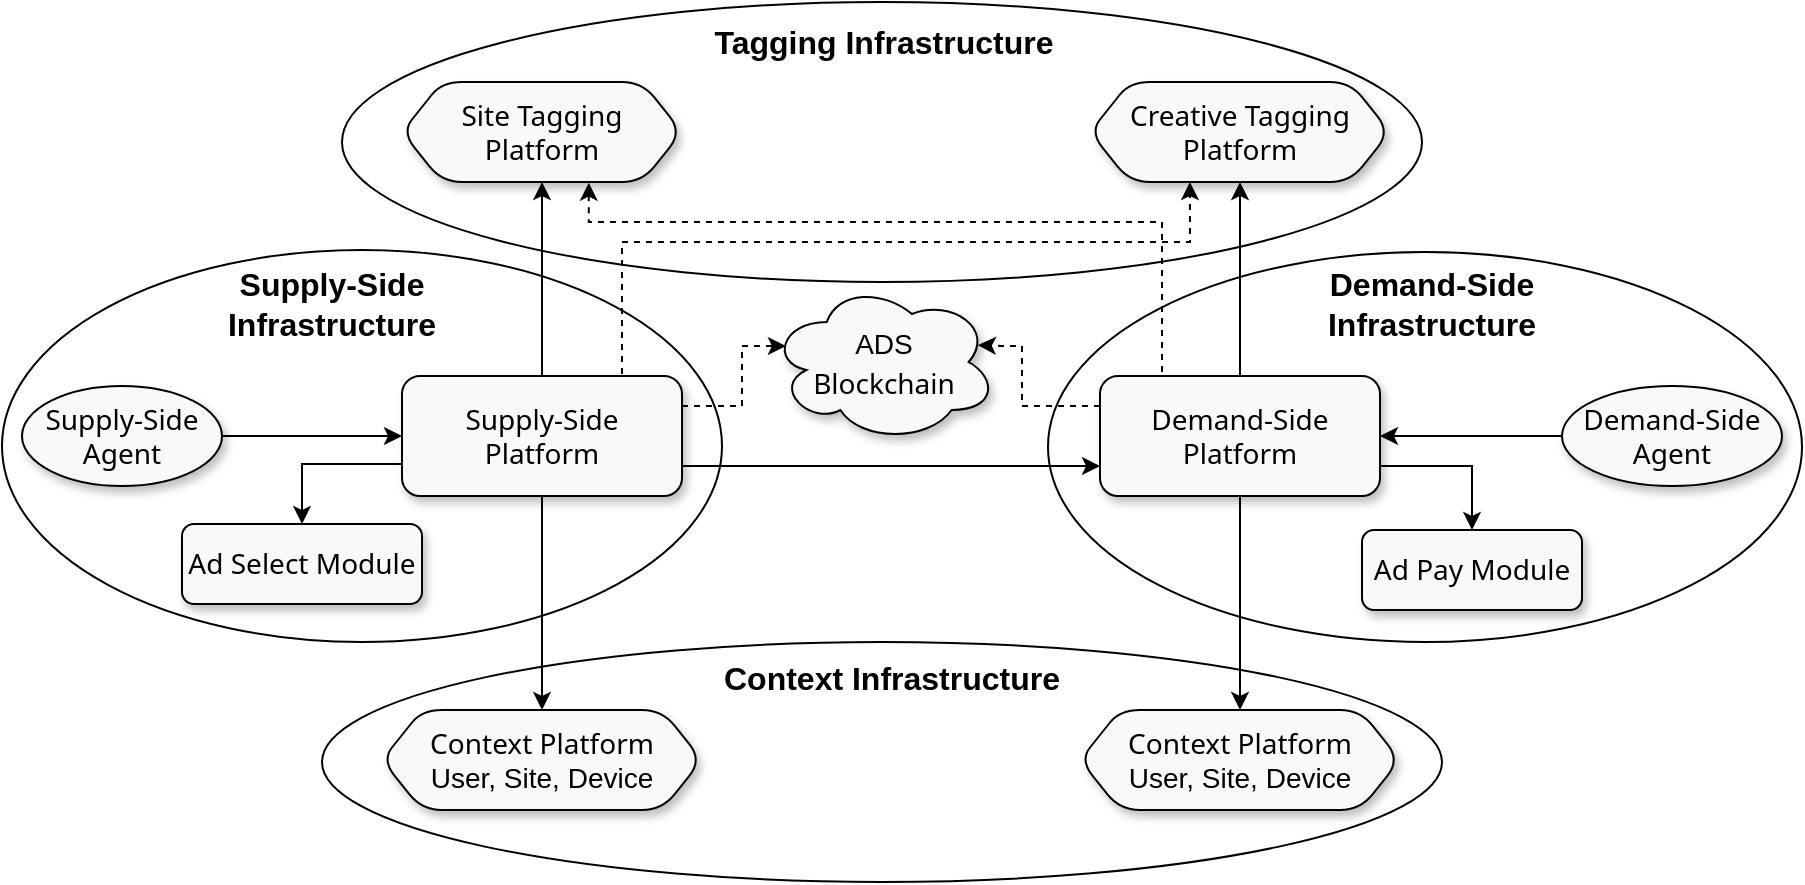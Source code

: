 <mxfile version="20.8.10" type="device" pages="5"><diagram id="jn7hWb-1jvPDCO8oH757" name="Overview"><mxGraphModel dx="1418" dy="948" grid="1" gridSize="10" guides="1" tooltips="1" connect="1" arrows="1" fold="1" page="1" pageScale="1" pageWidth="1169" pageHeight="827" math="0" shadow="0"><root><mxCell id="0"/><mxCell id="1" parent="0"/><mxCell id="UW8ppSqbyXw56n3Y4dqZ-31" value="" style="ellipse;whiteSpace=wrap;html=1;fontColor=#000000;fillColor=none;strokeColor=#000000;strokeWidth=1;shadow=0;" parent="1" vertex="1"><mxGeometry x="290" y="470" width="560" height="120" as="geometry"/></mxCell><mxCell id="UW8ppSqbyXw56n3Y4dqZ-30" value="" style="ellipse;whiteSpace=wrap;html=1;fontColor=#000000;fillColor=none;strokeColor=#000000;strokeWidth=1;shadow=0;" parent="1" vertex="1"><mxGeometry x="300" y="150" width="540" height="140" as="geometry"/></mxCell><mxCell id="UW8ppSqbyXw56n3Y4dqZ-29" value="" style="ellipse;whiteSpace=wrap;html=1;fillColor=none;strokeColor=#000000;fontColor=#000000;strokeWidth=1;shadow=0;" parent="1" vertex="1"><mxGeometry x="653" y="275" width="377" height="195" as="geometry"/></mxCell><mxCell id="UW8ppSqbyXw56n3Y4dqZ-28" value="" style="ellipse;whiteSpace=wrap;html=1;fillColor=none;strokeColor=#000000;shadow=0;strokeWidth=1;perimeterSpacing=4;fontColor=#000000;" parent="1" vertex="1"><mxGeometry x="130" y="274" width="360" height="196" as="geometry"/></mxCell><mxCell id="UW8ppSqbyXw56n3Y4dqZ-15" style="edgeStyle=orthogonalEdgeStyle;rounded=0;orthogonalLoop=1;jettySize=auto;html=1;entryX=0.5;entryY=1;entryDx=0;entryDy=0;fontColor=#000000;strokeColor=#000000;shadow=0;" parent="1" source="UW8ppSqbyXw56n3Y4dqZ-1" target="UW8ppSqbyXw56n3Y4dqZ-4" edge="1"><mxGeometry relative="1" as="geometry"/></mxCell><mxCell id="UW8ppSqbyXw56n3Y4dqZ-18" style="edgeStyle=orthogonalEdgeStyle;rounded=0;orthogonalLoop=1;jettySize=auto;html=1;entryX=1;entryY=0.5;entryDx=0;entryDy=0;startArrow=classic;startFill=1;endArrow=none;endFill=0;fontColor=#000000;strokeColor=#000000;shadow=0;" parent="1" source="UW8ppSqbyXw56n3Y4dqZ-1" target="UW8ppSqbyXw56n3Y4dqZ-6" edge="1"><mxGeometry relative="1" as="geometry"/></mxCell><mxCell id="njfDH5lzjeAfx0mGwy8I-3" style="edgeStyle=orthogonalEdgeStyle;rounded=0;orthogonalLoop=1;jettySize=auto;html=1;entryX=0.5;entryY=0;entryDx=0;entryDy=0;exitX=0;exitY=0.75;exitDx=0;exitDy=0;fontColor=#000000;strokeColor=#000000;shadow=0;" parent="1" source="UW8ppSqbyXw56n3Y4dqZ-1" target="UW8ppSqbyXw56n3Y4dqZ-26" edge="1"><mxGeometry relative="1" as="geometry"><Array as="points"><mxPoint x="280" y="381"/></Array></mxGeometry></mxCell><mxCell id="njfDH5lzjeAfx0mGwy8I-16" style="edgeStyle=orthogonalEdgeStyle;rounded=0;orthogonalLoop=1;jettySize=auto;html=1;fontColor=#000000;strokeColor=#000000;shadow=0;" parent="1" source="UW8ppSqbyXw56n3Y4dqZ-1" target="7m5zYhke_c38A_Lj1ryV-2" edge="1"><mxGeometry relative="1" as="geometry"><mxPoint x="400" y="490" as="targetPoint"/></mxGeometry></mxCell><mxCell id="batIsPL76N_UszgKCwiz-3" style="edgeStyle=orthogonalEdgeStyle;rounded=0;orthogonalLoop=1;jettySize=auto;html=1;entryX=0.07;entryY=0.4;entryDx=0;entryDy=0;exitX=1;exitY=0.25;exitDx=0;exitDy=0;dashed=1;entryPerimeter=0;" parent="1" source="UW8ppSqbyXw56n3Y4dqZ-1" target="Wy-U_TiyVfMH8nvqm76v-1" edge="1"><mxGeometry relative="1" as="geometry"><mxPoint x="521" y="336" as="targetPoint"/><Array as="points"><mxPoint x="500" y="352"/><mxPoint x="500" y="322"/></Array></mxGeometry></mxCell><mxCell id="batIsPL76N_UszgKCwiz-4" style="edgeStyle=orthogonalEdgeStyle;rounded=0;orthogonalLoop=1;jettySize=auto;html=1;entryX=0.333;entryY=1;entryDx=0;entryDy=0;exitX=0.75;exitY=0;exitDx=0;exitDy=0;dashed=1;entryPerimeter=0;" parent="1" source="UW8ppSqbyXw56n3Y4dqZ-1" target="UW8ppSqbyXw56n3Y4dqZ-3" edge="1"><mxGeometry relative="1" as="geometry"><Array as="points"><mxPoint x="440" y="337"/><mxPoint x="440" y="270"/><mxPoint x="724" y="270"/></Array></mxGeometry></mxCell><mxCell id="bUdc6YmZ5fwufAQVCHva-1" style="edgeStyle=orthogonalEdgeStyle;rounded=0;orthogonalLoop=1;jettySize=auto;html=1;entryX=0;entryY=0.75;entryDx=0;entryDy=0;exitX=1;exitY=0.75;exitDx=0;exitDy=0;" parent="1" source="UW8ppSqbyXw56n3Y4dqZ-1" target="UW8ppSqbyXw56n3Y4dqZ-2" edge="1"><mxGeometry relative="1" as="geometry"/></mxCell><mxCell id="UW8ppSqbyXw56n3Y4dqZ-1" value="&lt;span style=&quot;font-family: &amp;quot;HCo Gotham&amp;quot;, system-ui, -apple-system, &amp;quot;Segoe UI&amp;quot;, Roboto, &amp;quot;Helvetica Neue&amp;quot;, Arial, &amp;quot;Noto Sans&amp;quot;, &amp;quot;Liberation Sans&amp;quot;, sans-serif, &amp;quot;Apple Color Emoji&amp;quot;, &amp;quot;Segoe UI Emoji&amp;quot;, &amp;quot;Segoe UI Symbol&amp;quot;, &amp;quot;Noto Color Emoji&amp;quot;; text-align: start;&quot;&gt;&lt;font style=&quot;font-size: 14px;&quot;&gt;Supply-Side &lt;br&gt;Platform&lt;/font&gt;&lt;/span&gt;" style="rounded=1;whiteSpace=wrap;html=1;shadow=1;glass=0;fontColor=#000000;strokeColor=#000000;fillColor=#F9F9F9;" parent="1" vertex="1"><mxGeometry x="330" y="337" width="140" height="60" as="geometry"/></mxCell><mxCell id="UW8ppSqbyXw56n3Y4dqZ-14" style="edgeStyle=orthogonalEdgeStyle;rounded=0;orthogonalLoop=1;jettySize=auto;html=1;entryX=0.5;entryY=1;entryDx=0;entryDy=0;fontColor=#000000;strokeColor=#000000;shadow=0;" parent="1" source="UW8ppSqbyXw56n3Y4dqZ-2" target="UW8ppSqbyXw56n3Y4dqZ-3" edge="1"><mxGeometry relative="1" as="geometry"/></mxCell><mxCell id="njfDH5lzjeAfx0mGwy8I-4" style="edgeStyle=orthogonalEdgeStyle;rounded=0;orthogonalLoop=1;jettySize=auto;html=1;exitX=1;exitY=0.75;exitDx=0;exitDy=0;fontColor=#000000;strokeColor=#000000;shadow=0;" parent="1" source="UW8ppSqbyXw56n3Y4dqZ-2" target="UW8ppSqbyXw56n3Y4dqZ-27" edge="1"><mxGeometry relative="1" as="geometry"/></mxCell><mxCell id="njfDH5lzjeAfx0mGwy8I-10" style="edgeStyle=orthogonalEdgeStyle;rounded=0;orthogonalLoop=1;jettySize=auto;html=1;fontColor=#000000;strokeColor=#000000;shadow=0;" parent="1" source="UW8ppSqbyXw56n3Y4dqZ-2" target="7m5zYhke_c38A_Lj1ryV-3" edge="1"><mxGeometry relative="1" as="geometry"><mxPoint x="750.0" y="490" as="targetPoint"/></mxGeometry></mxCell><mxCell id="batIsPL76N_UszgKCwiz-2" style="edgeStyle=orthogonalEdgeStyle;rounded=0;orthogonalLoop=1;jettySize=auto;html=1;exitX=0;exitY=0.25;exitDx=0;exitDy=0;dashed=1;entryX=0.916;entryY=0.395;entryDx=0;entryDy=0;entryPerimeter=0;" parent="1" source="UW8ppSqbyXw56n3Y4dqZ-2" target="Wy-U_TiyVfMH8nvqm76v-1" edge="1"><mxGeometry relative="1" as="geometry"><mxPoint x="630" y="320" as="targetPoint"/><Array as="points"><mxPoint x="640" y="352"/><mxPoint x="640" y="322"/><mxPoint x="630" y="322"/></Array></mxGeometry></mxCell><mxCell id="batIsPL76N_UszgKCwiz-5" style="edgeStyle=orthogonalEdgeStyle;rounded=0;orthogonalLoop=1;jettySize=auto;html=1;dashed=1;exitX=0.25;exitY=0;exitDx=0;exitDy=0;entryX=0.667;entryY=1.007;entryDx=0;entryDy=0;entryPerimeter=0;" parent="1" source="UW8ppSqbyXw56n3Y4dqZ-2" target="UW8ppSqbyXw56n3Y4dqZ-4" edge="1"><mxGeometry relative="1" as="geometry"><mxPoint x="420" y="240" as="targetPoint"/><Array as="points"><mxPoint x="710" y="337"/><mxPoint x="710" y="260"/><mxPoint x="423" y="260"/></Array></mxGeometry></mxCell><mxCell id="UW8ppSqbyXw56n3Y4dqZ-2" value="&lt;span style=&quot;border-color: var(--border-color); font-family: &amp;quot;HCo Gotham&amp;quot;, system-ui, -apple-system, &amp;quot;Segoe UI&amp;quot;, Roboto, &amp;quot;Helvetica Neue&amp;quot;, Arial, &amp;quot;Noto Sans&amp;quot;, &amp;quot;Liberation Sans&amp;quot;, sans-serif, &amp;quot;Apple Color Emoji&amp;quot;, &amp;quot;Segoe UI Emoji&amp;quot;, &amp;quot;Segoe UI Symbol&amp;quot;, &amp;quot;Noto Color Emoji&amp;quot;; text-align: start;&quot;&gt;&lt;font style=&quot;border-color: var(--border-color); font-size: 14px;&quot;&gt;Demand-Side Platform&lt;/font&gt;&lt;/span&gt;" style="rounded=1;whiteSpace=wrap;html=1;fontColor=#000000;strokeColor=#000000;shadow=1;fillColor=#F9F9F9;" parent="1" vertex="1"><mxGeometry x="679" y="337" width="140" height="60" as="geometry"/></mxCell><mxCell id="UW8ppSqbyXw56n3Y4dqZ-3" value="&lt;span style=&quot;font-family: &amp;quot;HCo Gotham&amp;quot;, system-ui, -apple-system, &amp;quot;Segoe UI&amp;quot;, Roboto, &amp;quot;Helvetica Neue&amp;quot;, Arial, &amp;quot;Noto Sans&amp;quot;, &amp;quot;Liberation Sans&amp;quot;, sans-serif, &amp;quot;Apple Color Emoji&amp;quot;, &amp;quot;Segoe UI Emoji&amp;quot;, &amp;quot;Segoe UI Symbol&amp;quot;, &amp;quot;Noto Color Emoji&amp;quot;; text-align: start;&quot;&gt;&lt;font style=&quot;font-size: 14px;&quot;&gt;Creative Tagging Platform&lt;/font&gt;&lt;/span&gt;&lt;b&gt;&lt;br&gt;&lt;/b&gt;" style="shape=hexagon;perimeter=hexagonPerimeter2;whiteSpace=wrap;html=1;fixedSize=1;fontColor=#000000;strokeColor=#000000;shadow=1;fillColor=#F9F9F9;rounded=1;" parent="1" vertex="1"><mxGeometry x="674" y="190" width="150" height="50" as="geometry"/></mxCell><mxCell id="UW8ppSqbyXw56n3Y4dqZ-4" value="&lt;span style=&quot;font-family: &amp;quot;HCo Gotham&amp;quot;, system-ui, -apple-system, &amp;quot;Segoe UI&amp;quot;, Roboto, &amp;quot;Helvetica Neue&amp;quot;, Arial, &amp;quot;Noto Sans&amp;quot;, &amp;quot;Liberation Sans&amp;quot;, sans-serif, &amp;quot;Apple Color Emoji&amp;quot;, &amp;quot;Segoe UI Emoji&amp;quot;, &amp;quot;Segoe UI Symbol&amp;quot;, &amp;quot;Noto Color Emoji&amp;quot;; text-align: start;&quot;&gt;&lt;font style=&quot;font-size: 14px;&quot;&gt;Site Tagging&lt;br&gt;Platform&lt;/font&gt;&lt;/span&gt;" style="shape=hexagon;perimeter=hexagonPerimeter2;whiteSpace=wrap;html=1;fixedSize=1;fontColor=#000000;strokeColor=#000000;shadow=1;fillColor=#F9F9F9;rounded=1;" parent="1" vertex="1"><mxGeometry x="330" y="190" width="140" height="50" as="geometry"/></mxCell><mxCell id="UW8ppSqbyXw56n3Y4dqZ-17" style="edgeStyle=orthogonalEdgeStyle;rounded=0;orthogonalLoop=1;jettySize=auto;html=1;entryX=1;entryY=0.5;entryDx=0;entryDy=0;fontColor=#000000;strokeColor=#000000;shadow=0;" parent="1" source="UW8ppSqbyXw56n3Y4dqZ-5" target="UW8ppSqbyXw56n3Y4dqZ-2" edge="1"><mxGeometry relative="1" as="geometry"/></mxCell><mxCell id="UW8ppSqbyXw56n3Y4dqZ-5" value="&lt;span style=&quot;border-color: var(--border-color); font-family: &amp;quot;HCo Gotham&amp;quot;, system-ui, -apple-system, &amp;quot;Segoe UI&amp;quot;, Roboto, &amp;quot;Helvetica Neue&amp;quot;, Arial, &amp;quot;Noto Sans&amp;quot;, &amp;quot;Liberation Sans&amp;quot;, sans-serif, &amp;quot;Apple Color Emoji&amp;quot;, &amp;quot;Segoe UI Emoji&amp;quot;, &amp;quot;Segoe UI Symbol&amp;quot;, &amp;quot;Noto Color Emoji&amp;quot;; text-align: start;&quot;&gt;&lt;font style=&quot;border-color: var(--border-color); font-size: 14px;&quot;&gt;Demand-Side Agent&lt;/font&gt;&lt;/span&gt;" style="ellipse;whiteSpace=wrap;html=1;fontColor=#000000;strokeColor=#000000;shadow=1;fillColor=#F9F9F9;" parent="1" vertex="1"><mxGeometry x="910" y="342" width="110" height="50" as="geometry"/></mxCell><mxCell id="UW8ppSqbyXw56n3Y4dqZ-6" value="&lt;span style=&quot;font-family: &amp;quot;HCo Gotham&amp;quot;, system-ui, -apple-system, &amp;quot;Segoe UI&amp;quot;, Roboto, &amp;quot;Helvetica Neue&amp;quot;, Arial, &amp;quot;Noto Sans&amp;quot;, &amp;quot;Liberation Sans&amp;quot;, sans-serif, &amp;quot;Apple Color Emoji&amp;quot;, &amp;quot;Segoe UI Emoji&amp;quot;, &amp;quot;Segoe UI Symbol&amp;quot;, &amp;quot;Noto Color Emoji&amp;quot;; text-align: start;&quot;&gt;&lt;font style=&quot;font-size: 14px;&quot;&gt;Supply-Side Agent&lt;/font&gt;&lt;/span&gt;" style="ellipse;whiteSpace=wrap;html=1;fontColor=#000000;strokeColor=#000000;shadow=1;fillColor=#F9F9F9;" parent="1" vertex="1"><mxGeometry x="140" y="342" width="100" height="50" as="geometry"/></mxCell><mxCell id="UW8ppSqbyXw56n3Y4dqZ-26" value="&lt;span style=&quot;border-color: var(--border-color); font-family: &amp;quot;HCo Gotham&amp;quot;, system-ui, -apple-system, &amp;quot;Segoe UI&amp;quot;, Roboto, &amp;quot;Helvetica Neue&amp;quot;, Arial, &amp;quot;Noto Sans&amp;quot;, &amp;quot;Liberation Sans&amp;quot;, sans-serif, &amp;quot;Apple Color Emoji&amp;quot;, &amp;quot;Segoe UI Emoji&amp;quot;, &amp;quot;Segoe UI Symbol&amp;quot;, &amp;quot;Noto Color Emoji&amp;quot;; text-align: start;&quot;&gt;&lt;font style=&quot;border-color: var(--border-color); font-size: 14px;&quot;&gt;Ad Select Module&lt;/font&gt;&lt;/span&gt;" style="rounded=1;whiteSpace=wrap;html=1;fontColor=#000000;strokeColor=#000000;shadow=1;fillColor=#F9F9F9;" parent="1" vertex="1"><mxGeometry x="220" y="411" width="120" height="40" as="geometry"/></mxCell><mxCell id="UW8ppSqbyXw56n3Y4dqZ-27" value="&lt;span style=&quot;border-color: var(--border-color); font-family: &amp;quot;HCo Gotham&amp;quot;, system-ui, -apple-system, &amp;quot;Segoe UI&amp;quot;, Roboto, &amp;quot;Helvetica Neue&amp;quot;, Arial, &amp;quot;Noto Sans&amp;quot;, &amp;quot;Liberation Sans&amp;quot;, sans-serif, &amp;quot;Apple Color Emoji&amp;quot;, &amp;quot;Segoe UI Emoji&amp;quot;, &amp;quot;Segoe UI Symbol&amp;quot;, &amp;quot;Noto Color Emoji&amp;quot;; text-align: start;&quot;&gt;&lt;font style=&quot;border-color: var(--border-color); font-size: 14px;&quot;&gt;Ad Pay Module&lt;/font&gt;&lt;/span&gt;" style="rounded=1;whiteSpace=wrap;html=1;fontColor=#000000;strokeColor=#000000;shadow=1;fillColor=#F9F9F9;" parent="1" vertex="1"><mxGeometry x="810" y="414" width="110" height="40" as="geometry"/></mxCell><mxCell id="UW8ppSqbyXw56n3Y4dqZ-32" value="&lt;font style=&quot;font-size: 16px;&quot;&gt;Context Infrastructure&lt;/font&gt;" style="text;html=1;strokeColor=none;fillColor=none;align=center;verticalAlign=middle;whiteSpace=wrap;rounded=0;dashed=1;fontColor=#000000;shadow=0;fontStyle=1" parent="1" vertex="1"><mxGeometry x="475" y="478" width="200" height="20" as="geometry"/></mxCell><mxCell id="UW8ppSqbyXw56n3Y4dqZ-33" value="&lt;font style=&quot;font-size: 16px;&quot;&gt;Tagging Infrastructure&lt;/font&gt;" style="text;html=1;strokeColor=none;fillColor=none;align=center;verticalAlign=middle;whiteSpace=wrap;rounded=0;dashed=1;fontColor=#000000;shadow=0;fontStyle=1" parent="1" vertex="1"><mxGeometry x="471" y="160" width="200" height="20" as="geometry"/></mxCell><mxCell id="UW8ppSqbyXw56n3Y4dqZ-34" value="&lt;font style=&quot;font-size: 16px;&quot;&gt;Demand-Side Infrastructure&lt;/font&gt;" style="text;html=1;strokeColor=none;fillColor=none;align=center;verticalAlign=middle;whiteSpace=wrap;rounded=0;dashed=1;fontColor=#000000;shadow=0;fontStyle=1" parent="1" vertex="1"><mxGeometry x="765" y="291" width="160" height="20" as="geometry"/></mxCell><mxCell id="UW8ppSqbyXw56n3Y4dqZ-36" value="&lt;font style=&quot;font-size: 16px;&quot;&gt;Supply-Side Infrastructure&lt;/font&gt;" style="text;html=1;strokeColor=none;fillColor=none;align=center;verticalAlign=middle;whiteSpace=wrap;rounded=0;dashed=1;fontColor=#000000;shadow=0;fontStyle=1" parent="1" vertex="1"><mxGeometry x="235" y="291" width="120" height="20" as="geometry"/></mxCell><mxCell id="7m5zYhke_c38A_Lj1ryV-2" value="&lt;font style=&quot;font-size: 14px;&quot;&gt;&lt;font style=&quot;&quot;&gt;&lt;span style=&quot;font-family: &amp;quot;HCo Gotham&amp;quot;, system-ui, -apple-system, &amp;quot;Segoe UI&amp;quot;, Roboto, &amp;quot;Helvetica Neue&amp;quot;, Arial, &amp;quot;Noto Sans&amp;quot;, &amp;quot;Liberation Sans&amp;quot;, sans-serif, &amp;quot;Apple Color Emoji&amp;quot;, &amp;quot;Segoe UI Emoji&amp;quot;, &amp;quot;Segoe UI Symbol&amp;quot;, &amp;quot;Noto Color Emoji&amp;quot;; text-align: start;&quot;&gt;Context Platform&lt;br&gt;&lt;/span&gt;&lt;/font&gt;User, Site, Device&lt;/font&gt;" style="shape=hexagon;perimeter=hexagonPerimeter2;whiteSpace=wrap;html=1;fixedSize=1;fontColor=#000000;strokeColor=#000000;shadow=1;fillColor=#F9F9F9;rounded=1;" parent="1" vertex="1"><mxGeometry x="320" y="504" width="160" height="50" as="geometry"/></mxCell><mxCell id="7m5zYhke_c38A_Lj1ryV-3" value="&lt;font style=&quot;font-size: 14px;&quot;&gt;&lt;font style=&quot;&quot;&gt;&lt;span style=&quot;font-family: &amp;quot;HCo Gotham&amp;quot;, system-ui, -apple-system, &amp;quot;Segoe UI&amp;quot;, Roboto, &amp;quot;Helvetica Neue&amp;quot;, Arial, &amp;quot;Noto Sans&amp;quot;, &amp;quot;Liberation Sans&amp;quot;, sans-serif, &amp;quot;Apple Color Emoji&amp;quot;, &amp;quot;Segoe UI Emoji&amp;quot;, &amp;quot;Segoe UI Symbol&amp;quot;, &amp;quot;Noto Color Emoji&amp;quot;; text-align: start;&quot;&gt;Context Platform&lt;br&gt;&lt;/span&gt;&lt;/font&gt;User, Site, Device&lt;/font&gt;" style="shape=hexagon;perimeter=hexagonPerimeter2;whiteSpace=wrap;html=1;fixedSize=1;fontColor=#000000;strokeColor=#000000;shadow=1;fillColor=#F9F9F9;rounded=1;" parent="1" vertex="1"><mxGeometry x="669" y="504" width="160" height="50" as="geometry"/></mxCell><mxCell id="Wy-U_TiyVfMH8nvqm76v-1" value="&lt;font style=&quot;font-size: 14px;&quot; color=&quot;#000000&quot;&gt;ADS&lt;br style=&quot;border-color: var(--border-color); font-family: &amp;quot;HCo Gotham&amp;quot;, system-ui, -apple-system, &amp;quot;Segoe UI&amp;quot;, Roboto, &amp;quot;Helvetica Neue&amp;quot;, Arial, &amp;quot;Noto Sans&amp;quot;, &amp;quot;Liberation Sans&amp;quot;, sans-serif, &amp;quot;Apple Color Emoji&amp;quot;, &amp;quot;Segoe UI Emoji&amp;quot;, &amp;quot;Segoe UI Symbol&amp;quot;, &amp;quot;Noto Color Emoji&amp;quot;; text-align: start;&quot;&gt;&lt;span style=&quot;font-family: &amp;quot;HCo Gotham&amp;quot;, system-ui, -apple-system, &amp;quot;Segoe UI&amp;quot;, Roboto, &amp;quot;Helvetica Neue&amp;quot;, Arial, &amp;quot;Noto Sans&amp;quot;, &amp;quot;Liberation Sans&amp;quot;, sans-serif, &amp;quot;Apple Color Emoji&amp;quot;, &amp;quot;Segoe UI Emoji&amp;quot;, &amp;quot;Segoe UI Symbol&amp;quot;, &amp;quot;Noto Color Emoji&amp;quot;; text-align: start;&quot;&gt;Blockchain&lt;/span&gt;&lt;/font&gt;" style="ellipse;shape=cloud;whiteSpace=wrap;html=1;rounded=1;shadow=1;fontSize=16;fontColor=#999999;fillColor=#F9F9F9;" parent="1" vertex="1"><mxGeometry x="514" y="290" width="113.5" height="80" as="geometry"/></mxCell></root></mxGraphModel></diagram><diagram name="SSI" id="JGOH44SyNRFdQ1ehRQT0"><mxGraphModel dx="1418" dy="948" grid="1" gridSize="10" guides="1" tooltips="1" connect="1" arrows="1" fold="1" page="1" pageScale="1" pageWidth="1169" pageHeight="827" math="0" shadow="0"><root><mxCell id="r3SdcnbFLTMqASqSwlDu-0"/><mxCell id="r3SdcnbFLTMqASqSwlDu-1" parent="r3SdcnbFLTMqASqSwlDu-0"/><mxCell id="r3SdcnbFLTMqASqSwlDu-6" value="" style="ellipse;whiteSpace=wrap;html=1;fillColor=none;strokeColor=#000000;shadow=0;strokeWidth=1;perimeterSpacing=4;fontColor=#000000;" parent="r3SdcnbFLTMqASqSwlDu-1" vertex="1"><mxGeometry x="130" y="274" width="360" height="196" as="geometry"/></mxCell><mxCell id="r3SdcnbFLTMqASqSwlDu-7" style="edgeStyle=orthogonalEdgeStyle;rounded=0;orthogonalLoop=1;jettySize=auto;html=1;entryX=0.5;entryY=1;entryDx=0;entryDy=0;fontColor=#000000;strokeColor=#000000;shadow=0;" parent="r3SdcnbFLTMqASqSwlDu-1" source="r3SdcnbFLTMqASqSwlDu-13" target="r3SdcnbFLTMqASqSwlDu-21" edge="1"><mxGeometry relative="1" as="geometry"/></mxCell><mxCell id="r3SdcnbFLTMqASqSwlDu-8" style="edgeStyle=orthogonalEdgeStyle;rounded=0;orthogonalLoop=1;jettySize=auto;html=1;entryX=1;entryY=0.5;entryDx=0;entryDy=0;startArrow=classic;startFill=1;endArrow=none;endFill=0;fontColor=#000000;strokeColor=#000000;shadow=0;" parent="r3SdcnbFLTMqASqSwlDu-1" source="r3SdcnbFLTMqASqSwlDu-13" target="r3SdcnbFLTMqASqSwlDu-24" edge="1"><mxGeometry relative="1" as="geometry"/></mxCell><mxCell id="r3SdcnbFLTMqASqSwlDu-9" style="edgeStyle=orthogonalEdgeStyle;rounded=0;orthogonalLoop=1;jettySize=auto;html=1;entryX=0.5;entryY=0;entryDx=0;entryDy=0;exitX=0;exitY=0.75;exitDx=0;exitDy=0;fontColor=#000000;strokeColor=#000000;shadow=0;" parent="r3SdcnbFLTMqASqSwlDu-1" source="r3SdcnbFLTMqASqSwlDu-13" target="r3SdcnbFLTMqASqSwlDu-25" edge="1"><mxGeometry relative="1" as="geometry"><Array as="points"><mxPoint x="280" y="381"/></Array></mxGeometry></mxCell><mxCell id="r3SdcnbFLTMqASqSwlDu-10" style="edgeStyle=orthogonalEdgeStyle;rounded=0;orthogonalLoop=1;jettySize=auto;html=1;fontColor=#000000;strokeColor=#000000;shadow=0;" parent="r3SdcnbFLTMqASqSwlDu-1" source="r3SdcnbFLTMqASqSwlDu-13" target="r3SdcnbFLTMqASqSwlDu-31" edge="1"><mxGeometry relative="1" as="geometry"><mxPoint x="400" y="490" as="targetPoint"/></mxGeometry></mxCell><mxCell id="r3SdcnbFLTMqASqSwlDu-11" style="edgeStyle=orthogonalEdgeStyle;rounded=0;orthogonalLoop=1;jettySize=auto;html=1;entryX=0;entryY=0.5;entryDx=0;entryDy=0;" parent="r3SdcnbFLTMqASqSwlDu-1" source="r3SdcnbFLTMqASqSwlDu-13" target="r3SdcnbFLTMqASqSwlDu-19" edge="1"><mxGeometry relative="1" as="geometry"><mxPoint x="546" y="367" as="targetPoint"/></mxGeometry></mxCell><mxCell id="r3SdcnbFLTMqASqSwlDu-12" style="edgeStyle=orthogonalEdgeStyle;rounded=0;orthogonalLoop=1;jettySize=auto;html=1;entryX=0.5;entryY=1;entryDx=0;entryDy=0;exitX=0.75;exitY=0;exitDx=0;exitDy=0;dashed=1;" parent="r3SdcnbFLTMqASqSwlDu-1" source="r3SdcnbFLTMqASqSwlDu-13" target="r3SdcnbFLTMqASqSwlDu-20" edge="1"><mxGeometry relative="1" as="geometry"><Array as="points"><mxPoint x="435" y="270"/><mxPoint x="602" y="270"/></Array></mxGeometry></mxCell><mxCell id="r3SdcnbFLTMqASqSwlDu-13" value="&lt;span style=&quot;font-family: &amp;quot;HCo Gotham&amp;quot;, system-ui, -apple-system, &amp;quot;Segoe UI&amp;quot;, Roboto, &amp;quot;Helvetica Neue&amp;quot;, Arial, &amp;quot;Noto Sans&amp;quot;, &amp;quot;Liberation Sans&amp;quot;, sans-serif, &amp;quot;Apple Color Emoji&amp;quot;, &amp;quot;Segoe UI Emoji&amp;quot;, &amp;quot;Segoe UI Symbol&amp;quot;, &amp;quot;Noto Color Emoji&amp;quot;; text-align: start;&quot;&gt;&lt;font style=&quot;font-size: 14px;&quot;&gt;Supply-Side&lt;br&gt;Platform&lt;/font&gt;&lt;/span&gt;" style="rounded=1;whiteSpace=wrap;html=1;shadow=1;glass=0;fontColor=#000000;strokeColor=#000000;fillColor=#F9F9F9;strokeWidth=3;" parent="r3SdcnbFLTMqASqSwlDu-1" vertex="1"><mxGeometry x="330" y="337" width="140" height="60" as="geometry"/></mxCell><mxCell id="r3SdcnbFLTMqASqSwlDu-19" value="&lt;span style=&quot;border-color: var(--border-color); font-family: &amp;quot;HCo Gotham&amp;quot;, system-ui, -apple-system, &amp;quot;Segoe UI&amp;quot;, Roboto, &amp;quot;Helvetica Neue&amp;quot;, Arial, &amp;quot;Noto Sans&amp;quot;, &amp;quot;Liberation Sans&amp;quot;, sans-serif, &amp;quot;Apple Color Emoji&amp;quot;, &amp;quot;Segoe UI Emoji&amp;quot;, &amp;quot;Segoe UI Symbol&amp;quot;, &amp;quot;Noto Color Emoji&amp;quot;; text-align: start;&quot;&gt;&lt;font style=&quot;border-color: var(--border-color); font-size: 14px;&quot;&gt;Demand-Side Platform&lt;/font&gt;&lt;/span&gt;" style="rounded=1;whiteSpace=wrap;html=1;fontColor=#000000;strokeColor=#000000;shadow=1;fillColor=#F9F9F9;" parent="r3SdcnbFLTMqASqSwlDu-1" vertex="1"><mxGeometry x="532" y="337" width="140" height="60" as="geometry"/></mxCell><mxCell id="r3SdcnbFLTMqASqSwlDu-20" value="&lt;span style=&quot;font-family: &amp;quot;HCo Gotham&amp;quot;, system-ui, -apple-system, &amp;quot;Segoe UI&amp;quot;, Roboto, &amp;quot;Helvetica Neue&amp;quot;, Arial, &amp;quot;Noto Sans&amp;quot;, &amp;quot;Liberation Sans&amp;quot;, sans-serif, &amp;quot;Apple Color Emoji&amp;quot;, &amp;quot;Segoe UI Emoji&amp;quot;, &amp;quot;Segoe UI Symbol&amp;quot;, &amp;quot;Noto Color Emoji&amp;quot;; text-align: start;&quot;&gt;&lt;font style=&quot;font-size: 14px;&quot;&gt;Creative Tagging Platform&lt;/font&gt;&lt;/span&gt;&lt;b&gt;&lt;br&gt;&lt;/b&gt;" style="shape=hexagon;perimeter=hexagonPerimeter2;whiteSpace=wrap;html=1;fixedSize=1;fontColor=#000000;strokeColor=#000000;shadow=1;fillColor=#F9F9F9;rounded=1;" parent="r3SdcnbFLTMqASqSwlDu-1" vertex="1"><mxGeometry x="522" y="190" width="160" height="50" as="geometry"/></mxCell><mxCell id="r3SdcnbFLTMqASqSwlDu-21" value="&lt;span style=&quot;font-family: &amp;quot;HCo Gotham&amp;quot;, system-ui, -apple-system, &amp;quot;Segoe UI&amp;quot;, Roboto, &amp;quot;Helvetica Neue&amp;quot;, Arial, &amp;quot;Noto Sans&amp;quot;, &amp;quot;Liberation Sans&amp;quot;, sans-serif, &amp;quot;Apple Color Emoji&amp;quot;, &amp;quot;Segoe UI Emoji&amp;quot;, &amp;quot;Segoe UI Symbol&amp;quot;, &amp;quot;Noto Color Emoji&amp;quot;; text-align: start;&quot;&gt;&lt;font style=&quot;font-size: 14px;&quot;&gt;Site Tagging&lt;br&gt;Platform&lt;/font&gt;&lt;/span&gt;" style="shape=hexagon;perimeter=hexagonPerimeter2;whiteSpace=wrap;html=1;fixedSize=1;fontColor=#000000;strokeColor=#000000;shadow=1;fillColor=#F9F9F9;rounded=1;" parent="r3SdcnbFLTMqASqSwlDu-1" vertex="1"><mxGeometry x="330" y="190" width="140" height="50" as="geometry"/></mxCell><mxCell id="r3SdcnbFLTMqASqSwlDu-24" value="&lt;span style=&quot;font-family: &amp;quot;HCo Gotham&amp;quot;, system-ui, -apple-system, &amp;quot;Segoe UI&amp;quot;, Roboto, &amp;quot;Helvetica Neue&amp;quot;, Arial, &amp;quot;Noto Sans&amp;quot;, &amp;quot;Liberation Sans&amp;quot;, sans-serif, &amp;quot;Apple Color Emoji&amp;quot;, &amp;quot;Segoe UI Emoji&amp;quot;, &amp;quot;Segoe UI Symbol&amp;quot;, &amp;quot;Noto Color Emoji&amp;quot;; text-align: start;&quot;&gt;&lt;font style=&quot;font-size: 14px;&quot;&gt;Supply-Side Agent&lt;/font&gt;&lt;/span&gt;" style="ellipse;whiteSpace=wrap;html=1;fontColor=#000000;strokeColor=#000000;shadow=1;fillColor=#F9F9F9;" parent="r3SdcnbFLTMqASqSwlDu-1" vertex="1"><mxGeometry x="140" y="342" width="100" height="50" as="geometry"/></mxCell><mxCell id="r3SdcnbFLTMqASqSwlDu-25" value="&lt;span style=&quot;border-color: var(--border-color); font-family: &amp;quot;HCo Gotham&amp;quot;, system-ui, -apple-system, &amp;quot;Segoe UI&amp;quot;, Roboto, &amp;quot;Helvetica Neue&amp;quot;, Arial, &amp;quot;Noto Sans&amp;quot;, &amp;quot;Liberation Sans&amp;quot;, sans-serif, &amp;quot;Apple Color Emoji&amp;quot;, &amp;quot;Segoe UI Emoji&amp;quot;, &amp;quot;Segoe UI Symbol&amp;quot;, &amp;quot;Noto Color Emoji&amp;quot;; text-align: start;&quot;&gt;&lt;font style=&quot;border-color: var(--border-color); font-size: 14px;&quot;&gt;Ad Select Module&lt;/font&gt;&lt;/span&gt;" style="rounded=1;whiteSpace=wrap;html=1;fontColor=#000000;strokeColor=#000000;shadow=1;fillColor=#F9F9F9;" parent="r3SdcnbFLTMqASqSwlDu-1" vertex="1"><mxGeometry x="220" y="411" width="120" height="40" as="geometry"/></mxCell><mxCell id="r3SdcnbFLTMqASqSwlDu-30" value="&lt;b&gt;&lt;font style=&quot;font-size: 16px;&quot;&gt;Supply-Side Infrastructure&lt;/font&gt;&lt;/b&gt;" style="text;html=1;strokeColor=none;fillColor=none;align=center;verticalAlign=middle;whiteSpace=wrap;rounded=0;dashed=1;fontColor=#000000;shadow=0;" parent="r3SdcnbFLTMqASqSwlDu-1" vertex="1"><mxGeometry x="220" y="290" width="160" height="20" as="geometry"/></mxCell><mxCell id="r3SdcnbFLTMqASqSwlDu-31" value="&lt;font style=&quot;font-size: 14px;&quot;&gt;&lt;font style=&quot;&quot;&gt;&lt;span style=&quot;font-family: &amp;quot;HCo Gotham&amp;quot;, system-ui, -apple-system, &amp;quot;Segoe UI&amp;quot;, Roboto, &amp;quot;Helvetica Neue&amp;quot;, Arial, &amp;quot;Noto Sans&amp;quot;, &amp;quot;Liberation Sans&amp;quot;, sans-serif, &amp;quot;Apple Color Emoji&amp;quot;, &amp;quot;Segoe UI Emoji&amp;quot;, &amp;quot;Segoe UI Symbol&amp;quot;, &amp;quot;Noto Color Emoji&amp;quot;; text-align: start;&quot;&gt;Context Platform&lt;br&gt;&lt;/span&gt;&lt;/font&gt;User, Site, Device&lt;/font&gt;" style="shape=hexagon;perimeter=hexagonPerimeter2;whiteSpace=wrap;html=1;fixedSize=1;fontColor=#000000;strokeColor=#000000;shadow=1;fillColor=#F9F9F9;rounded=1;" parent="r3SdcnbFLTMqASqSwlDu-1" vertex="1"><mxGeometry x="320" y="504" width="160" height="50" as="geometry"/></mxCell></root></mxGraphModel></diagram><diagram name="DSI" id="C99xCbdbYrw6UHwjk6Ku"><mxGraphModel dx="1418" dy="948" grid="1" gridSize="10" guides="1" tooltips="1" connect="1" arrows="1" fold="1" page="1" pageScale="1" pageWidth="1169" pageHeight="827" math="0" shadow="0"><root><mxCell id="uX_7cH05b0rgoPTetFl8-0"/><mxCell id="uX_7cH05b0rgoPTetFl8-1" parent="uX_7cH05b0rgoPTetFl8-0"/><mxCell id="uX_7cH05b0rgoPTetFl8-5" value="" style="ellipse;whiteSpace=wrap;html=1;fillColor=none;strokeColor=#000000;fontColor=#000000;strokeWidth=1;shadow=0;" parent="uX_7cH05b0rgoPTetFl8-1" vertex="1"><mxGeometry x="653" y="275" width="377" height="195" as="geometry"/></mxCell><mxCell id="uX_7cH05b0rgoPTetFl8-11" style="edgeStyle=orthogonalEdgeStyle;rounded=0;orthogonalLoop=1;jettySize=auto;html=1;entryX=0;entryY=0.5;entryDx=0;entryDy=0;" parent="uX_7cH05b0rgoPTetFl8-1" source="uX_7cH05b0rgoPTetFl8-13" target="uX_7cH05b0rgoPTetFl8-19" edge="1"><mxGeometry relative="1" as="geometry"><mxPoint x="546" y="367" as="targetPoint"/></mxGeometry></mxCell><mxCell id="uX_7cH05b0rgoPTetFl8-13" value="&lt;span style=&quot;font-family: &amp;quot;HCo Gotham&amp;quot;, system-ui, -apple-system, &amp;quot;Segoe UI&amp;quot;, Roboto, &amp;quot;Helvetica Neue&amp;quot;, Arial, &amp;quot;Noto Sans&amp;quot;, &amp;quot;Liberation Sans&amp;quot;, sans-serif, &amp;quot;Apple Color Emoji&amp;quot;, &amp;quot;Segoe UI Emoji&amp;quot;, &amp;quot;Segoe UI Symbol&amp;quot;, &amp;quot;Noto Color Emoji&amp;quot;; text-align: start;&quot;&gt;&lt;font style=&quot;font-size: 14px;&quot;&gt;Supply-Side&lt;br&gt;Platform&lt;/font&gt;&lt;/span&gt;" style="rounded=1;whiteSpace=wrap;html=1;shadow=1;glass=0;fontColor=#000000;strokeColor=#000000;fillColor=#F9F9F9;" parent="uX_7cH05b0rgoPTetFl8-1" vertex="1"><mxGeometry x="470" y="337" width="140" height="60" as="geometry"/></mxCell><mxCell id="uX_7cH05b0rgoPTetFl8-14" style="edgeStyle=orthogonalEdgeStyle;rounded=0;orthogonalLoop=1;jettySize=auto;html=1;entryX=0.5;entryY=1;entryDx=0;entryDy=0;fontColor=#000000;strokeColor=#000000;shadow=0;" parent="uX_7cH05b0rgoPTetFl8-1" source="uX_7cH05b0rgoPTetFl8-19" target="uX_7cH05b0rgoPTetFl8-20" edge="1"><mxGeometry relative="1" as="geometry"/></mxCell><mxCell id="uX_7cH05b0rgoPTetFl8-15" style="edgeStyle=orthogonalEdgeStyle;rounded=0;orthogonalLoop=1;jettySize=auto;html=1;exitX=1;exitY=0.75;exitDx=0;exitDy=0;fontColor=#000000;strokeColor=#000000;shadow=0;" parent="uX_7cH05b0rgoPTetFl8-1" source="uX_7cH05b0rgoPTetFl8-19" target="uX_7cH05b0rgoPTetFl8-26" edge="1"><mxGeometry relative="1" as="geometry"/></mxCell><mxCell id="uX_7cH05b0rgoPTetFl8-16" style="edgeStyle=orthogonalEdgeStyle;rounded=0;orthogonalLoop=1;jettySize=auto;html=1;fontColor=#000000;strokeColor=#000000;shadow=0;" parent="uX_7cH05b0rgoPTetFl8-1" source="uX_7cH05b0rgoPTetFl8-19" target="uX_7cH05b0rgoPTetFl8-32" edge="1"><mxGeometry relative="1" as="geometry"><mxPoint x="750.0" y="490" as="targetPoint"/></mxGeometry></mxCell><mxCell id="uX_7cH05b0rgoPTetFl8-18" style="edgeStyle=orthogonalEdgeStyle;rounded=0;orthogonalLoop=1;jettySize=auto;html=1;dashed=1;exitX=0.25;exitY=0;exitDx=0;exitDy=0;entryX=0.5;entryY=1;entryDx=0;entryDy=0;" parent="uX_7cH05b0rgoPTetFl8-1" source="uX_7cH05b0rgoPTetFl8-19" target="uX_7cH05b0rgoPTetFl8-21" edge="1"><mxGeometry relative="1" as="geometry"><mxPoint x="420" y="240" as="targetPoint"/><Array as="points"><mxPoint x="715" y="260"/><mxPoint x="540" y="260"/></Array></mxGeometry></mxCell><mxCell id="uX_7cH05b0rgoPTetFl8-19" value="&lt;span style=&quot;border-color: var(--border-color); font-family: &amp;quot;HCo Gotham&amp;quot;, system-ui, -apple-system, &amp;quot;Segoe UI&amp;quot;, Roboto, &amp;quot;Helvetica Neue&amp;quot;, Arial, &amp;quot;Noto Sans&amp;quot;, &amp;quot;Liberation Sans&amp;quot;, sans-serif, &amp;quot;Apple Color Emoji&amp;quot;, &amp;quot;Segoe UI Emoji&amp;quot;, &amp;quot;Segoe UI Symbol&amp;quot;, &amp;quot;Noto Color Emoji&amp;quot;; text-align: start;&quot;&gt;&lt;font style=&quot;border-color: var(--border-color); font-size: 14px;&quot;&gt;Demand-Side Platform&lt;/font&gt;&lt;/span&gt;" style="rounded=1;whiteSpace=wrap;html=1;fontColor=#000000;strokeColor=#000000;shadow=1;fillColor=#F9F9F9;strokeWidth=3;" parent="uX_7cH05b0rgoPTetFl8-1" vertex="1"><mxGeometry x="680" y="337" width="140" height="60" as="geometry"/></mxCell><mxCell id="uX_7cH05b0rgoPTetFl8-20" value="&lt;span style=&quot;font-family: &amp;quot;HCo Gotham&amp;quot;, system-ui, -apple-system, &amp;quot;Segoe UI&amp;quot;, Roboto, &amp;quot;Helvetica Neue&amp;quot;, Arial, &amp;quot;Noto Sans&amp;quot;, &amp;quot;Liberation Sans&amp;quot;, sans-serif, &amp;quot;Apple Color Emoji&amp;quot;, &amp;quot;Segoe UI Emoji&amp;quot;, &amp;quot;Segoe UI Symbol&amp;quot;, &amp;quot;Noto Color Emoji&amp;quot;; text-align: start;&quot;&gt;&lt;font style=&quot;font-size: 14px;&quot;&gt;Creative Tagging Platform&lt;/font&gt;&lt;/span&gt;&lt;b&gt;&lt;br&gt;&lt;/b&gt;" style="shape=hexagon;perimeter=hexagonPerimeter2;whiteSpace=wrap;html=1;fixedSize=1;fontColor=#000000;strokeColor=#000000;shadow=1;fillColor=#F9F9F9;rounded=1;" parent="uX_7cH05b0rgoPTetFl8-1" vertex="1"><mxGeometry x="670" y="190" width="160" height="50" as="geometry"/></mxCell><mxCell id="uX_7cH05b0rgoPTetFl8-21" value="&lt;span style=&quot;font-family: &amp;quot;HCo Gotham&amp;quot;, system-ui, -apple-system, &amp;quot;Segoe UI&amp;quot;, Roboto, &amp;quot;Helvetica Neue&amp;quot;, Arial, &amp;quot;Noto Sans&amp;quot;, &amp;quot;Liberation Sans&amp;quot;, sans-serif, &amp;quot;Apple Color Emoji&amp;quot;, &amp;quot;Segoe UI Emoji&amp;quot;, &amp;quot;Segoe UI Symbol&amp;quot;, &amp;quot;Noto Color Emoji&amp;quot;; text-align: start;&quot;&gt;&lt;font style=&quot;font-size: 14px;&quot;&gt;Site Tagging&lt;br&gt;Platform&lt;/font&gt;&lt;/span&gt;" style="shape=hexagon;perimeter=hexagonPerimeter2;whiteSpace=wrap;html=1;fixedSize=1;fontColor=#000000;strokeColor=#000000;shadow=1;fillColor=#F9F9F9;rounded=1;" parent="uX_7cH05b0rgoPTetFl8-1" vertex="1"><mxGeometry x="470" y="190" width="140" height="50" as="geometry"/></mxCell><mxCell id="uX_7cH05b0rgoPTetFl8-22" style="edgeStyle=orthogonalEdgeStyle;rounded=0;orthogonalLoop=1;jettySize=auto;html=1;entryX=1;entryY=0.5;entryDx=0;entryDy=0;fontColor=#000000;strokeColor=#000000;shadow=0;" parent="uX_7cH05b0rgoPTetFl8-1" source="uX_7cH05b0rgoPTetFl8-23" target="uX_7cH05b0rgoPTetFl8-19" edge="1"><mxGeometry relative="1" as="geometry"/></mxCell><mxCell id="uX_7cH05b0rgoPTetFl8-23" value="&lt;span style=&quot;border-color: var(--border-color); font-family: &amp;quot;HCo Gotham&amp;quot;, system-ui, -apple-system, &amp;quot;Segoe UI&amp;quot;, Roboto, &amp;quot;Helvetica Neue&amp;quot;, Arial, &amp;quot;Noto Sans&amp;quot;, &amp;quot;Liberation Sans&amp;quot;, sans-serif, &amp;quot;Apple Color Emoji&amp;quot;, &amp;quot;Segoe UI Emoji&amp;quot;, &amp;quot;Segoe UI Symbol&amp;quot;, &amp;quot;Noto Color Emoji&amp;quot;; text-align: start;&quot;&gt;&lt;font style=&quot;border-color: var(--border-color); font-size: 14px;&quot;&gt;Demand-Side Agent&lt;/font&gt;&lt;/span&gt;" style="ellipse;whiteSpace=wrap;html=1;fontColor=#000000;strokeColor=#000000;shadow=1;fillColor=#F9F9F9;" parent="uX_7cH05b0rgoPTetFl8-1" vertex="1"><mxGeometry x="910" y="342" width="110" height="50" as="geometry"/></mxCell><mxCell id="uX_7cH05b0rgoPTetFl8-26" value="&lt;span style=&quot;border-color: var(--border-color); font-family: &amp;quot;HCo Gotham&amp;quot;, system-ui, -apple-system, &amp;quot;Segoe UI&amp;quot;, Roboto, &amp;quot;Helvetica Neue&amp;quot;, Arial, &amp;quot;Noto Sans&amp;quot;, &amp;quot;Liberation Sans&amp;quot;, sans-serif, &amp;quot;Apple Color Emoji&amp;quot;, &amp;quot;Segoe UI Emoji&amp;quot;, &amp;quot;Segoe UI Symbol&amp;quot;, &amp;quot;Noto Color Emoji&amp;quot;; text-align: start;&quot;&gt;&lt;font style=&quot;border-color: var(--border-color); font-size: 14px;&quot;&gt;Ad Pay Module&lt;/font&gt;&lt;/span&gt;" style="rounded=1;whiteSpace=wrap;html=1;fontColor=#000000;strokeColor=#000000;shadow=1;fillColor=#F9F9F9;" parent="uX_7cH05b0rgoPTetFl8-1" vertex="1"><mxGeometry x="810" y="414" width="110" height="40" as="geometry"/></mxCell><mxCell id="uX_7cH05b0rgoPTetFl8-29" value="&lt;b&gt;&lt;font style=&quot;font-size: 16px;&quot;&gt;Demand-Side Infrastructure&lt;/font&gt;&lt;/b&gt;" style="text;html=1;strokeColor=none;fillColor=none;align=center;verticalAlign=middle;whiteSpace=wrap;rounded=0;dashed=1;fontColor=#000000;shadow=0;" parent="uX_7cH05b0rgoPTetFl8-1" vertex="1"><mxGeometry x="780" y="290" width="140" height="20" as="geometry"/></mxCell><mxCell id="uX_7cH05b0rgoPTetFl8-32" value="&lt;font style=&quot;font-size: 14px;&quot;&gt;&lt;font style=&quot;&quot;&gt;&lt;span style=&quot;font-family: &amp;quot;HCo Gotham&amp;quot;, system-ui, -apple-system, &amp;quot;Segoe UI&amp;quot;, Roboto, &amp;quot;Helvetica Neue&amp;quot;, Arial, &amp;quot;Noto Sans&amp;quot;, &amp;quot;Liberation Sans&amp;quot;, sans-serif, &amp;quot;Apple Color Emoji&amp;quot;, &amp;quot;Segoe UI Emoji&amp;quot;, &amp;quot;Segoe UI Symbol&amp;quot;, &amp;quot;Noto Color Emoji&amp;quot;; text-align: start;&quot;&gt;Context Platform&lt;br&gt;&lt;/span&gt;&lt;/font&gt;User, Site, Device&lt;/font&gt;" style="shape=hexagon;perimeter=hexagonPerimeter2;whiteSpace=wrap;html=1;fixedSize=1;fontColor=#000000;strokeColor=#000000;shadow=1;fillColor=#F9F9F9;rounded=1;" parent="uX_7cH05b0rgoPTetFl8-1" vertex="1"><mxGeometry x="670" y="504" width="160" height="50" as="geometry"/></mxCell></root></mxGraphModel></diagram><diagram name="Context" id="ZbuX6t5Rqw5h4Wr9vNN8"><mxGraphModel dx="978" dy="654" grid="1" gridSize="10" guides="1" tooltips="1" connect="1" arrows="1" fold="1" page="1" pageScale="1" pageWidth="1169" pageHeight="827" math="0" shadow="0"><root><mxCell id="pgkZnn8nILin3Lvts2SG-0"/><mxCell id="pgkZnn8nILin3Lvts2SG-1" parent="pgkZnn8nILin3Lvts2SG-0"/><mxCell id="pgkZnn8nILin3Lvts2SG-2" value="" style="ellipse;whiteSpace=wrap;html=1;fontColor=#000000;fillColor=none;strokeColor=#000000;strokeWidth=1;shadow=0;" parent="pgkZnn8nILin3Lvts2SG-1" vertex="1"><mxGeometry x="290" y="470" width="560" height="120" as="geometry"/></mxCell><mxCell id="pgkZnn8nILin3Lvts2SG-9" style="edgeStyle=orthogonalEdgeStyle;rounded=0;orthogonalLoop=1;jettySize=auto;html=1;fontColor=#000000;strokeColor=#000000;shadow=0;entryX=0.625;entryY=1;entryDx=0;entryDy=0;exitX=0.642;exitY=0.025;exitDx=0;exitDy=0;exitPerimeter=0;" parent="pgkZnn8nILin3Lvts2SG-1" source="pgkZnn8nILin3Lvts2SG-13" target="pgkZnn8nILin3Lvts2SG-31" edge="1"><mxGeometry relative="1" as="geometry"><mxPoint x="400" y="490" as="targetPoint"/></mxGeometry></mxCell><mxCell id="tXLmvUlsR2U0yYsPmqpY-1" value="Get Context&lt;br&gt;for User, Site, Device" style="edgeLabel;html=1;align=left;verticalAlign=middle;resizable=0;points=[];labelBackgroundColor=none;" parent="pgkZnn8nILin3Lvts2SG-9" vertex="1" connectable="0"><mxGeometry x="-0.234" y="2" relative="1" as="geometry"><mxPoint x="4" y="-8" as="offset"/></mxGeometry></mxCell><mxCell id="JBjgN2uuyN9BjE95erYH-0" style="edgeStyle=orthogonalEdgeStyle;rounded=0;orthogonalLoop=1;jettySize=auto;html=1;entryX=0.375;entryY=1;entryDx=0;entryDy=0;exitX=0.357;exitY=0.014;exitDx=0;exitDy=0;exitPerimeter=0;" edge="1" parent="pgkZnn8nILin3Lvts2SG-1" source="pgkZnn8nILin3Lvts2SG-13" target="pgkZnn8nILin3Lvts2SG-31"><mxGeometry relative="1" as="geometry"/></mxCell><mxCell id="pgkZnn8nILin3Lvts2SG-13" value="&lt;span style=&quot;font-family: &amp;quot;HCo Gotham&amp;quot;, system-ui, -apple-system, &amp;quot;Segoe UI&amp;quot;, Roboto, &amp;quot;Helvetica Neue&amp;quot;, Arial, &amp;quot;Noto Sans&amp;quot;, &amp;quot;Liberation Sans&amp;quot;, sans-serif, &amp;quot;Apple Color Emoji&amp;quot;, &amp;quot;Segoe UI Emoji&amp;quot;, &amp;quot;Segoe UI Symbol&amp;quot;, &amp;quot;Noto Color Emoji&amp;quot;; text-align: start;&quot;&gt;&lt;font style=&quot;font-size: 14px;&quot;&gt;Supply-Side &lt;br&gt;Platform&lt;/font&gt;&lt;/span&gt;" style="rounded=1;whiteSpace=wrap;html=1;shadow=1;glass=0;fontColor=#000000;strokeColor=#000000;fillColor=#F9F9F9;" parent="pgkZnn8nILin3Lvts2SG-1" vertex="1"><mxGeometry x="330" y="670" width="140" height="60" as="geometry"/></mxCell><mxCell id="pgkZnn8nILin3Lvts2SG-16" style="edgeStyle=orthogonalEdgeStyle;rounded=0;orthogonalLoop=1;jettySize=auto;html=1;fontColor=#000000;strokeColor=#000000;shadow=0;entryX=0.625;entryY=1;entryDx=0;entryDy=0;exitX=0.642;exitY=0.014;exitDx=0;exitDy=0;exitPerimeter=0;" parent="pgkZnn8nILin3Lvts2SG-1" source="pgkZnn8nILin3Lvts2SG-19" target="pgkZnn8nILin3Lvts2SG-32" edge="1"><mxGeometry relative="1" as="geometry"><mxPoint x="750.0" y="490" as="targetPoint"/></mxGeometry></mxCell><mxCell id="JBjgN2uuyN9BjE95erYH-2" style="edgeStyle=orthogonalEdgeStyle;rounded=0;orthogonalLoop=1;jettySize=auto;html=1;entryX=0.375;entryY=1;entryDx=0;entryDy=0;exitX=0.361;exitY=0.025;exitDx=0;exitDy=0;exitPerimeter=0;" edge="1" parent="pgkZnn8nILin3Lvts2SG-1" source="pgkZnn8nILin3Lvts2SG-19" target="pgkZnn8nILin3Lvts2SG-32"><mxGeometry relative="1" as="geometry"/></mxCell><mxCell id="pgkZnn8nILin3Lvts2SG-19" value="&lt;span style=&quot;border-color: var(--border-color); font-family: &amp;quot;HCo Gotham&amp;quot;, system-ui, -apple-system, &amp;quot;Segoe UI&amp;quot;, Roboto, &amp;quot;Helvetica Neue&amp;quot;, Arial, &amp;quot;Noto Sans&amp;quot;, &amp;quot;Liberation Sans&amp;quot;, sans-serif, &amp;quot;Apple Color Emoji&amp;quot;, &amp;quot;Segoe UI Emoji&amp;quot;, &amp;quot;Segoe UI Symbol&amp;quot;, &amp;quot;Noto Color Emoji&amp;quot;; text-align: start;&quot;&gt;&lt;font style=&quot;border-color: var(--border-color); font-size: 14px;&quot;&gt;Demand-Side Platform&lt;/font&gt;&lt;/span&gt;" style="rounded=1;whiteSpace=wrap;html=1;fontColor=#000000;strokeColor=#000000;shadow=1;fillColor=#F9F9F9;" parent="pgkZnn8nILin3Lvts2SG-1" vertex="1"><mxGeometry x="679" y="670" width="140" height="60" as="geometry"/></mxCell><mxCell id="pgkZnn8nILin3Lvts2SG-27" value="&lt;font style=&quot;font-size: 16px;&quot;&gt;Context Infrastructure&lt;/font&gt;" style="text;html=1;strokeColor=none;fillColor=none;align=center;verticalAlign=middle;whiteSpace=wrap;rounded=0;dashed=1;fontColor=#000000;shadow=0;fontStyle=1" parent="pgkZnn8nILin3Lvts2SG-1" vertex="1"><mxGeometry x="475" y="478" width="200" height="20" as="geometry"/></mxCell><mxCell id="pgkZnn8nILin3Lvts2SG-31" value="&lt;font style=&quot;font-size: 14px;&quot;&gt;&lt;font style=&quot;&quot;&gt;&lt;span style=&quot;font-family: &amp;quot;HCo Gotham&amp;quot;, system-ui, -apple-system, &amp;quot;Segoe UI&amp;quot;, Roboto, &amp;quot;Helvetica Neue&amp;quot;, Arial, &amp;quot;Noto Sans&amp;quot;, &amp;quot;Liberation Sans&amp;quot;, sans-serif, &amp;quot;Apple Color Emoji&amp;quot;, &amp;quot;Segoe UI Emoji&amp;quot;, &amp;quot;Segoe UI Symbol&amp;quot;, &amp;quot;Noto Color Emoji&amp;quot;; text-align: start;&quot;&gt;Context Platform&lt;br&gt;&lt;/span&gt;&lt;/font&gt;User, Site, Device&lt;/font&gt;" style="shape=hexagon;perimeter=hexagonPerimeter2;whiteSpace=wrap;html=1;fixedSize=1;fontColor=#000000;strokeColor=#000000;shadow=1;fillColor=#F9F9F9;rounded=1;strokeWidth=3;" parent="pgkZnn8nILin3Lvts2SG-1" vertex="1"><mxGeometry x="320" y="504" width="160" height="50" as="geometry"/></mxCell><mxCell id="pgkZnn8nILin3Lvts2SG-32" value="&lt;font style=&quot;font-size: 14px;&quot;&gt;&lt;font style=&quot;&quot;&gt;&lt;span style=&quot;font-family: &amp;quot;HCo Gotham&amp;quot;, system-ui, -apple-system, &amp;quot;Segoe UI&amp;quot;, Roboto, &amp;quot;Helvetica Neue&amp;quot;, Arial, &amp;quot;Noto Sans&amp;quot;, &amp;quot;Liberation Sans&amp;quot;, sans-serif, &amp;quot;Apple Color Emoji&amp;quot;, &amp;quot;Segoe UI Emoji&amp;quot;, &amp;quot;Segoe UI Symbol&amp;quot;, &amp;quot;Noto Color Emoji&amp;quot;; text-align: start;&quot;&gt;Context Platform&lt;br&gt;&lt;/span&gt;&lt;/font&gt;User, Site, Device&lt;/font&gt;" style="shape=hexagon;perimeter=hexagonPerimeter2;whiteSpace=wrap;html=1;fixedSize=1;fontColor=#000000;strokeColor=#000000;shadow=1;fillColor=#F9F9F9;rounded=1;strokeWidth=3;" parent="pgkZnn8nILin3Lvts2SG-1" vertex="1"><mxGeometry x="669" y="504" width="160" height="50" as="geometry"/></mxCell><mxCell id="tXLmvUlsR2U0yYsPmqpY-2" value="Get Context&lt;br&gt;for User, Site, Device" style="edgeLabel;html=1;align=left;verticalAlign=middle;resizable=0;points=[];labelBackgroundColor=none;" parent="pgkZnn8nILin3Lvts2SG-1" vertex="1" connectable="0"><mxGeometry x="772" y="620" as="geometry"/></mxCell><mxCell id="JBjgN2uuyN9BjE95erYH-1" value="Notifications about&lt;br&gt;Impression Event" style="edgeLabel;html=1;align=right;verticalAlign=middle;resizable=0;points=[];labelBackgroundColor=none;" vertex="1" connectable="0" parent="pgkZnn8nILin3Lvts2SG-1"><mxGeometry x="374.004" y="619.996" as="geometry"/></mxCell><mxCell id="JBjgN2uuyN9BjE95erYH-3" value="Notifications&amp;nbsp;about&lt;br&gt;Impression Event" style="edgeLabel;html=1;align=right;verticalAlign=middle;resizable=0;points=[];labelBackgroundColor=none;" vertex="1" connectable="0" parent="pgkZnn8nILin3Lvts2SG-1"><mxGeometry x="724.004" y="619.996" as="geometry"/></mxCell><mxCell id="GFi65GhkjIYmTaptD-hC-1" style="edgeStyle=orthogonalEdgeStyle;rounded=0;orthogonalLoop=1;jettySize=auto;html=1;entryX=0.5;entryY=0;entryDx=0;entryDy=0;exitX=0;exitY=0.5;exitDx=0;exitDy=0;dashed=1;" edge="1" parent="pgkZnn8nILin3Lvts2SG-1" source="GFi65GhkjIYmTaptD-hC-0" target="pgkZnn8nILin3Lvts2SG-31"><mxGeometry relative="1" as="geometry"/></mxCell><mxCell id="GFi65GhkjIYmTaptD-hC-3" style="edgeStyle=orthogonalEdgeStyle;rounded=0;orthogonalLoop=1;jettySize=auto;html=1;entryX=0.5;entryY=0;entryDx=0;entryDy=0;dashed=1;" edge="1" parent="pgkZnn8nILin3Lvts2SG-1" source="GFi65GhkjIYmTaptD-hC-0" target="pgkZnn8nILin3Lvts2SG-32"><mxGeometry relative="1" as="geometry"/></mxCell><mxCell id="GFi65GhkjIYmTaptD-hC-0" value="&lt;span style=&quot;font-family: &amp;quot;HCo Gotham&amp;quot;, system-ui, -apple-system, &amp;quot;Segoe UI&amp;quot;, Roboto, &amp;quot;Helvetica Neue&amp;quot;, Arial, &amp;quot;Noto Sans&amp;quot;, &amp;quot;Liberation Sans&amp;quot;, sans-serif, &amp;quot;Apple Color Emoji&amp;quot;, &amp;quot;Segoe UI Emoji&amp;quot;, &amp;quot;Segoe UI Symbol&amp;quot;, &amp;quot;Noto Color Emoji&amp;quot;; text-align: start;&quot;&gt;&lt;font style=&quot;font-size: 14px;&quot;&gt;Supply-Side Agent&lt;/font&gt;&lt;/span&gt;" style="ellipse;whiteSpace=wrap;html=1;fontColor=#000000;strokeColor=#000000;shadow=1;fillColor=#F9F9F9;" vertex="1" parent="pgkZnn8nILin3Lvts2SG-1"><mxGeometry x="525" y="370" width="100" height="50" as="geometry"/></mxCell><mxCell id="_fWSD9EZmibLZyi7ElaW-0" value="Result of&lt;br&gt;Context Scripts" style="edgeLabel;html=1;align=left;verticalAlign=middle;resizable=0;points=[];labelBackgroundColor=none;" vertex="1" connectable="0" parent="pgkZnn8nILin3Lvts2SG-1"><mxGeometry x="754" y="435" as="geometry"/></mxCell><mxCell id="_fWSD9EZmibLZyi7ElaW-1" value="Result of&lt;br&gt;Context Scripts" style="edgeLabel;html=1;align=right;verticalAlign=middle;resizable=0;points=[];labelBackgroundColor=none;" vertex="1" connectable="0" parent="pgkZnn8nILin3Lvts2SG-1"><mxGeometry x="394" y="435" as="geometry"/></mxCell></root></mxGraphModel></diagram><diagram name="Tagging" id="E5mgDziorgeCnwUltoPH"><mxGraphModel dx="978" dy="654" grid="1" gridSize="10" guides="1" tooltips="1" connect="1" arrows="1" fold="1" page="1" pageScale="1" pageWidth="1169" pageHeight="827" math="0" shadow="0"><root><mxCell id="NcRKaD2E0DKAo2HHWIDT-0"/><mxCell id="NcRKaD2E0DKAo2HHWIDT-1" parent="NcRKaD2E0DKAo2HHWIDT-0"/><mxCell id="NcRKaD2E0DKAo2HHWIDT-3" value="" style="ellipse;whiteSpace=wrap;html=1;fontColor=#000000;fillColor=none;strokeColor=#000000;strokeWidth=1;shadow=0;" parent="NcRKaD2E0DKAo2HHWIDT-1" vertex="1"><mxGeometry x="300" y="150" width="540" height="140" as="geometry"/></mxCell><mxCell id="NcRKaD2E0DKAo2HHWIDT-6" style="edgeStyle=orthogonalEdgeStyle;rounded=0;orthogonalLoop=1;jettySize=auto;html=1;entryX=0.5;entryY=1;entryDx=0;entryDy=0;fontColor=#000000;strokeColor=#000000;shadow=0;" parent="NcRKaD2E0DKAo2HHWIDT-1" source="NcRKaD2E0DKAo2HHWIDT-13" target="NcRKaD2E0DKAo2HHWIDT-21" edge="1"><mxGeometry relative="1" as="geometry"/></mxCell><mxCell id="g2bu3ji7fom8Dj3vExHR-2" value="Get Tags" style="edgeLabel;html=1;align=center;verticalAlign=middle;resizable=0;points=[];labelBackgroundColor=none;" parent="NcRKaD2E0DKAo2HHWIDT-6" vertex="1" connectable="0"><mxGeometry x="-0.149" relative="1" as="geometry"><mxPoint x="-29" y="4" as="offset"/></mxGeometry></mxCell><mxCell id="NcRKaD2E0DKAo2HHWIDT-11" style="edgeStyle=orthogonalEdgeStyle;rounded=0;orthogonalLoop=1;jettySize=auto;html=1;entryX=0.333;entryY=1;entryDx=0;entryDy=0;exitX=0.75;exitY=0;exitDx=0;exitDy=0;dashed=1;entryPerimeter=0;" parent="NcRKaD2E0DKAo2HHWIDT-1" source="NcRKaD2E0DKAo2HHWIDT-13" target="NcRKaD2E0DKAo2HHWIDT-20" edge="1"><mxGeometry relative="1" as="geometry"><Array as="points"><mxPoint x="440" y="337"/><mxPoint x="440" y="270"/><mxPoint x="724" y="270"/></Array></mxGeometry></mxCell><mxCell id="g2bu3ji7fom8Dj3vExHR-0" value="Verify Tags" style="edgeLabel;html=1;align=center;verticalAlign=middle;resizable=0;points=[];labelBackgroundColor=none;" parent="NcRKaD2E0DKAo2HHWIDT-11" vertex="1" connectable="0"><mxGeometry x="0.233" relative="1" as="geometry"><mxPoint y="7" as="offset"/></mxGeometry></mxCell><mxCell id="NcRKaD2E0DKAo2HHWIDT-13" value="&lt;span style=&quot;font-family: &amp;quot;HCo Gotham&amp;quot;, system-ui, -apple-system, &amp;quot;Segoe UI&amp;quot;, Roboto, &amp;quot;Helvetica Neue&amp;quot;, Arial, &amp;quot;Noto Sans&amp;quot;, &amp;quot;Liberation Sans&amp;quot;, sans-serif, &amp;quot;Apple Color Emoji&amp;quot;, &amp;quot;Segoe UI Emoji&amp;quot;, &amp;quot;Segoe UI Symbol&amp;quot;, &amp;quot;Noto Color Emoji&amp;quot;; text-align: start;&quot;&gt;&lt;font style=&quot;font-size: 14px;&quot;&gt;Supply-Side &lt;br&gt;Platform&lt;/font&gt;&lt;/span&gt;" style="rounded=1;whiteSpace=wrap;html=1;shadow=1;glass=0;fontColor=#000000;strokeColor=#000000;fillColor=#F9F9F9;" parent="NcRKaD2E0DKAo2HHWIDT-1" vertex="1"><mxGeometry x="330" y="337" width="140" height="60" as="geometry"/></mxCell><mxCell id="NcRKaD2E0DKAo2HHWIDT-14" style="edgeStyle=orthogonalEdgeStyle;rounded=0;orthogonalLoop=1;jettySize=auto;html=1;entryX=0.5;entryY=1;entryDx=0;entryDy=0;fontColor=#000000;strokeColor=#000000;shadow=0;" parent="NcRKaD2E0DKAo2HHWIDT-1" source="NcRKaD2E0DKAo2HHWIDT-19" target="NcRKaD2E0DKAo2HHWIDT-20" edge="1"><mxGeometry relative="1" as="geometry"/></mxCell><mxCell id="g2bu3ji7fom8Dj3vExHR-1" value="Get Tags" style="edgeLabel;html=1;align=center;verticalAlign=middle;resizable=0;points=[];labelBackgroundColor=none;" parent="NcRKaD2E0DKAo2HHWIDT-14" vertex="1" connectable="0"><mxGeometry x="-0.196" relative="1" as="geometry"><mxPoint x="26" y="2" as="offset"/></mxGeometry></mxCell><mxCell id="NcRKaD2E0DKAo2HHWIDT-18" value="" style="edgeStyle=orthogonalEdgeStyle;rounded=0;orthogonalLoop=1;jettySize=auto;html=1;dashed=1;exitX=0.25;exitY=0;exitDx=0;exitDy=0;entryX=0.667;entryY=1.007;entryDx=0;entryDy=0;entryPerimeter=0;labelBackgroundColor=none;" parent="NcRKaD2E0DKAo2HHWIDT-1" edge="1"><mxGeometry x="0.451" y="20" relative="1" as="geometry"><mxPoint x="423.38" y="240.35" as="targetPoint"/><Array as="points"><mxPoint x="710" y="337"/><mxPoint x="710" y="260"/><mxPoint x="423" y="260"/></Array><mxPoint x="714" y="337" as="sourcePoint"/><mxPoint as="offset"/></mxGeometry></mxCell><mxCell id="NcRKaD2E0DKAo2HHWIDT-19" value="&lt;span style=&quot;border-color: var(--border-color); font-family: &amp;quot;HCo Gotham&amp;quot;, system-ui, -apple-system, &amp;quot;Segoe UI&amp;quot;, Roboto, &amp;quot;Helvetica Neue&amp;quot;, Arial, &amp;quot;Noto Sans&amp;quot;, &amp;quot;Liberation Sans&amp;quot;, sans-serif, &amp;quot;Apple Color Emoji&amp;quot;, &amp;quot;Segoe UI Emoji&amp;quot;, &amp;quot;Segoe UI Symbol&amp;quot;, &amp;quot;Noto Color Emoji&amp;quot;; text-align: start;&quot;&gt;&lt;font style=&quot;border-color: var(--border-color); font-size: 14px;&quot;&gt;Demand-Side Platform&lt;/font&gt;&lt;/span&gt;" style="rounded=1;whiteSpace=wrap;html=1;fontColor=#000000;strokeColor=#000000;shadow=1;fillColor=#F9F9F9;" parent="NcRKaD2E0DKAo2HHWIDT-1" vertex="1"><mxGeometry x="679" y="337" width="140" height="60" as="geometry"/></mxCell><mxCell id="NcRKaD2E0DKAo2HHWIDT-20" value="&lt;span style=&quot;font-family: &amp;quot;HCo Gotham&amp;quot;, system-ui, -apple-system, &amp;quot;Segoe UI&amp;quot;, Roboto, &amp;quot;Helvetica Neue&amp;quot;, Arial, &amp;quot;Noto Sans&amp;quot;, &amp;quot;Liberation Sans&amp;quot;, sans-serif, &amp;quot;Apple Color Emoji&amp;quot;, &amp;quot;Segoe UI Emoji&amp;quot;, &amp;quot;Segoe UI Symbol&amp;quot;, &amp;quot;Noto Color Emoji&amp;quot;; text-align: start;&quot;&gt;&lt;font style=&quot;font-size: 14px;&quot;&gt;Creative Tagging Platform&lt;/font&gt;&lt;/span&gt;&lt;b&gt;&lt;br&gt;&lt;/b&gt;" style="shape=hexagon;perimeter=hexagonPerimeter2;whiteSpace=wrap;html=1;fixedSize=1;fontColor=#000000;strokeColor=#000000;shadow=1;fillColor=#F9F9F9;rounded=1;strokeWidth=3;" parent="NcRKaD2E0DKAo2HHWIDT-1" vertex="1"><mxGeometry x="674" y="190" width="150" height="50" as="geometry"/></mxCell><mxCell id="NcRKaD2E0DKAo2HHWIDT-21" value="&lt;span style=&quot;font-family: &amp;quot;HCo Gotham&amp;quot;, system-ui, -apple-system, &amp;quot;Segoe UI&amp;quot;, Roboto, &amp;quot;Helvetica Neue&amp;quot;, Arial, &amp;quot;Noto Sans&amp;quot;, &amp;quot;Liberation Sans&amp;quot;, sans-serif, &amp;quot;Apple Color Emoji&amp;quot;, &amp;quot;Segoe UI Emoji&amp;quot;, &amp;quot;Segoe UI Symbol&amp;quot;, &amp;quot;Noto Color Emoji&amp;quot;; text-align: start;&quot;&gt;&lt;font style=&quot;font-size: 14px;&quot;&gt;Site Tagging&lt;br&gt;Platform&lt;/font&gt;&lt;/span&gt;" style="shape=hexagon;perimeter=hexagonPerimeter2;whiteSpace=wrap;html=1;fixedSize=1;fontColor=#000000;strokeColor=#000000;shadow=1;fillColor=#F9F9F9;rounded=1;strokeWidth=3;" parent="NcRKaD2E0DKAo2HHWIDT-1" vertex="1"><mxGeometry x="330" y="190" width="140" height="50" as="geometry"/></mxCell><mxCell id="NcRKaD2E0DKAo2HHWIDT-28" value="&lt;font style=&quot;font-size: 16px;&quot;&gt;Tagging Infrastructure&lt;/font&gt;" style="text;html=1;strokeColor=none;fillColor=none;align=center;verticalAlign=middle;whiteSpace=wrap;rounded=0;dashed=1;fontColor=#000000;shadow=0;fontStyle=1" parent="NcRKaD2E0DKAo2HHWIDT-1" vertex="1"><mxGeometry x="471" y="160" width="200" height="20" as="geometry"/></mxCell><mxCell id="gUwhjKnQWuOjgh1FJkUM-0" value="Verify Tags" style="edgeLabel;html=1;align=center;verticalAlign=middle;resizable=0;points=[];labelBackgroundColor=none;" parent="NcRKaD2E0DKAo2HHWIDT-1" vertex="1" connectable="0"><mxGeometry x="519.995" y="252.0" as="geometry"/></mxCell></root></mxGraphModel></diagram></mxfile>